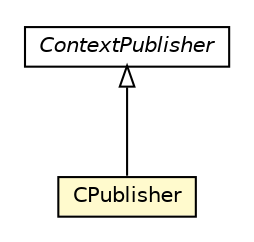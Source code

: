 #!/usr/local/bin/dot
#
# Class diagram 
# Generated by UMLGraph version R5_6-24-gf6e263 (http://www.umlgraph.org/)
#

digraph G {
	edge [fontname="Helvetica",fontsize=10,labelfontname="Helvetica",labelfontsize=10];
	node [fontname="Helvetica",fontsize=10,shape=plaintext];
	nodesep=0.25;
	ranksep=0.5;
	// org.universAAL.middleware.context.ContextPublisher
	c2663449 [label=<<table title="org.universAAL.middleware.context.ContextPublisher" border="0" cellborder="1" cellspacing="0" cellpadding="2" port="p" href="../../middleware/context/ContextPublisher.html">
		<tr><td><table border="0" cellspacing="0" cellpadding="1">
<tr><td align="center" balign="center"><font face="Helvetica-Oblique"> ContextPublisher </font></td></tr>
		</table></td></tr>
		</table>>, URL="../../middleware/context/ContextPublisher.html", fontname="Helvetica", fontcolor="black", fontsize=10.0];
	// org.universAAL.samples.ctxtbus.CPublisher
	c2665454 [label=<<table title="org.universAAL.samples.ctxtbus.CPublisher" border="0" cellborder="1" cellspacing="0" cellpadding="2" port="p" bgcolor="lemonChiffon" href="./CPublisher.html">
		<tr><td><table border="0" cellspacing="0" cellpadding="1">
<tr><td align="center" balign="center"> CPublisher </td></tr>
		</table></td></tr>
		</table>>, URL="./CPublisher.html", fontname="Helvetica", fontcolor="black", fontsize=10.0];
	//org.universAAL.samples.ctxtbus.CPublisher extends org.universAAL.middleware.context.ContextPublisher
	c2663449:p -> c2665454:p [dir=back,arrowtail=empty];
}

